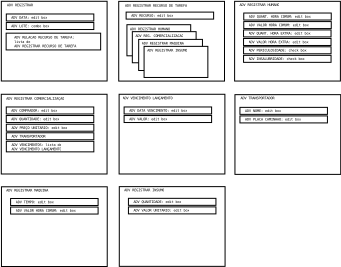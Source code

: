 <?xml version="1.0"?>
<diagram xmlns:dia="http://www.lysator.liu.se/~alla/dia/">
  <diagramdata>
    <attribute name="background">
      <color val="#ffffff"/>
    </attribute>
    <attribute name="paper">
      <composite type="paper">
        <attribute name="name">
          <string>#A4#</string>
        </attribute>
        <attribute name="tmargin">
          <real val="2"/>
        </attribute>
        <attribute name="bmargin">
          <real val="2"/>
        </attribute>
        <attribute name="lmargin">
          <real val="2"/>
        </attribute>
        <attribute name="rmargin">
          <real val="2"/>
        </attribute>
        <attribute name="is_portrait">
          <boolean val="true"/>
        </attribute>
        <attribute name="scaling">
          <real val="0.272"/>
        </attribute>
        <attribute name="fitto">
          <boolean val="true"/>
        </attribute>
        <attribute name="fitwidth">
          <int val="1"/>
        </attribute>
        <attribute name="fitheight">
          <int val="1"/>
        </attribute>
      </composite>
    </attribute>
    <attribute name="grid">
      <composite type="grid">
        <attribute name="width_x">
          <real val="1"/>
        </attribute>
        <attribute name="width_y">
          <real val="1"/>
        </attribute>
        <attribute name="visible_x">
          <int val="1"/>
        </attribute>
        <attribute name="visible_y">
          <int val="1"/>
        </attribute>
      </composite>
    </attribute>
    <attribute name="guides">
      <composite type="guides">
        <attribute name="hguides"/>
        <attribute name="vguides"/>
      </composite>
    </attribute>
  </diagramdata>
  <layer name="Background" visible="true">
    <group>
      <object type="Standard - Box" version="0" id="O0">
        <attribute name="obj_pos">
          <point val="49.279,-11.634"/>
        </attribute>
        <attribute name="obj_bb">
          <rectangle val="49.229,-11.684;68.757,3.059"/>
        </attribute>
        <attribute name="elem_corner">
          <point val="49.279,-11.634"/>
        </attribute>
        <attribute name="elem_width">
          <real val="19.429"/>
        </attribute>
        <attribute name="elem_height">
          <real val="14.643"/>
        </attribute>
        <attribute name="show_background">
          <boolean val="true"/>
        </attribute>
      </object>
      <object type="Standard - Text" version="0" id="O1">
        <attribute name="obj_pos">
          <point val="50.172,-10.77"/>
        </attribute>
        <attribute name="obj_bb">
          <rectangle val="50.172,-11.364;60.068,-10.564"/>
        </attribute>
        <attribute name="text">
          <composite type="text">
            <attribute name="string">
              <string>#ADV REGISTRAR HUMANO#</string>
            </attribute>
            <attribute name="font">
              <font name="Courier"/>
            </attribute>
            <attribute name="height">
              <real val="0.8"/>
            </attribute>
            <attribute name="pos">
              <point val="50.172,-10.77"/>
            </attribute>
            <attribute name="color">
              <color val="#000000"/>
            </attribute>
            <attribute name="alignment">
              <enum val="0"/>
            </attribute>
          </composite>
        </attribute>
      </object>
      <object type="Standard - Box" version="0" id="O2">
        <attribute name="obj_pos">
          <point val="50.918,-6.381"/>
        </attribute>
        <attribute name="obj_bb">
          <rectangle val="50.868,-6.431;67.039,-5.045"/>
        </attribute>
        <attribute name="elem_corner">
          <point val="50.918,-6.381"/>
        </attribute>
        <attribute name="elem_width">
          <real val="16.071"/>
        </attribute>
        <attribute name="elem_height">
          <real val="1.286"/>
        </attribute>
        <attribute name="show_background">
          <boolean val="true"/>
        </attribute>
      </object>
      <object type="Standard - Text" version="0" id="O3">
        <attribute name="obj_pos">
          <point val="51.846,-5.523"/>
        </attribute>
        <attribute name="obj_bb">
          <rectangle val="51.846,-6.118;67.075,-5.318"/>
        </attribute>
        <attribute name="text">
          <composite type="text">
            <attribute name="string">
              <string>#ADV QUANT. HORA EXTRA: edit box#</string>
            </attribute>
            <attribute name="font">
              <font name="Courier"/>
            </attribute>
            <attribute name="height">
              <real val="0.8"/>
            </attribute>
            <attribute name="pos">
              <point val="51.846,-5.523"/>
            </attribute>
            <attribute name="color">
              <color val="#000000"/>
            </attribute>
            <attribute name="alignment">
              <enum val="0"/>
            </attribute>
          </composite>
        </attribute>
      </object>
      <object type="Standard - Box" version="0" id="O4">
        <attribute name="obj_pos">
          <point val="50.918,-4.809"/>
        </attribute>
        <attribute name="obj_bb">
          <rectangle val="50.868,-4.859;67.039,-3.473"/>
        </attribute>
        <attribute name="elem_corner">
          <point val="50.918,-4.809"/>
        </attribute>
        <attribute name="elem_width">
          <real val="16.071"/>
        </attribute>
        <attribute name="elem_height">
          <real val="1.286"/>
        </attribute>
        <attribute name="show_background">
          <boolean val="true"/>
        </attribute>
      </object>
      <object type="Standard - Text" version="0" id="O5">
        <attribute name="obj_pos">
          <point val="51.846,-3.952"/>
        </attribute>
        <attribute name="obj_bb">
          <rectangle val="51.846,-4.547;66.59,-3.747"/>
        </attribute>
        <attribute name="text">
          <composite type="text">
            <attribute name="string">
              <string>#ADV VALOR HORA EXTRA: edit box#</string>
            </attribute>
            <attribute name="font">
              <font name="Courier"/>
            </attribute>
            <attribute name="height">
              <real val="0.8"/>
            </attribute>
            <attribute name="pos">
              <point val="51.846,-3.952"/>
            </attribute>
            <attribute name="color">
              <color val="#000000"/>
            </attribute>
            <attribute name="alignment">
              <enum val="0"/>
            </attribute>
          </composite>
        </attribute>
      </object>
      <object type="Standard - Box" version="0" id="O6">
        <attribute name="obj_pos">
          <point val="50.958,-9.484"/>
        </attribute>
        <attribute name="obj_bb">
          <rectangle val="50.908,-9.534;67.08,-8.149"/>
        </attribute>
        <attribute name="elem_corner">
          <point val="50.958,-9.484"/>
        </attribute>
        <attribute name="elem_width">
          <real val="16.071"/>
        </attribute>
        <attribute name="elem_height">
          <real val="1.286"/>
        </attribute>
        <attribute name="show_background">
          <boolean val="true"/>
        </attribute>
      </object>
      <object type="Standard - Text" version="0" id="O7">
        <attribute name="obj_pos">
          <point val="51.887,-8.627"/>
        </attribute>
        <attribute name="obj_bb">
          <rectangle val="51.887,-9.222;67.116,-8.422"/>
        </attribute>
        <attribute name="text">
          <composite type="text">
            <attribute name="string">
              <string>#ADV QUANT. HORA COMUM: edit box#</string>
            </attribute>
            <attribute name="font">
              <font name="Courier"/>
            </attribute>
            <attribute name="height">
              <real val="0.8"/>
            </attribute>
            <attribute name="pos">
              <point val="51.887,-8.627"/>
            </attribute>
            <attribute name="color">
              <color val="#000000"/>
            </attribute>
            <attribute name="alignment">
              <enum val="0"/>
            </attribute>
          </composite>
        </attribute>
      </object>
      <object type="Standard - Box" version="0" id="O8">
        <attribute name="obj_pos">
          <point val="50.958,-7.913"/>
        </attribute>
        <attribute name="obj_bb">
          <rectangle val="50.908,-7.963;67.08,-6.577"/>
        </attribute>
        <attribute name="elem_corner">
          <point val="50.958,-7.913"/>
        </attribute>
        <attribute name="elem_width">
          <real val="16.071"/>
        </attribute>
        <attribute name="elem_height">
          <real val="1.286"/>
        </attribute>
        <attribute name="show_background">
          <boolean val="true"/>
        </attribute>
      </object>
      <object type="Standard - Text" version="0" id="O9">
        <attribute name="obj_pos">
          <point val="51.887,-7.056"/>
        </attribute>
        <attribute name="obj_bb">
          <rectangle val="51.887,-7.651;66.631,-6.851"/>
        </attribute>
        <attribute name="text">
          <composite type="text">
            <attribute name="string">
              <string>#ADV VALOR HORA COMUM: edit box#</string>
            </attribute>
            <attribute name="font">
              <font name="Courier"/>
            </attribute>
            <attribute name="height">
              <real val="0.8"/>
            </attribute>
            <attribute name="pos">
              <point val="51.887,-7.056"/>
            </attribute>
            <attribute name="color">
              <color val="#000000"/>
            </attribute>
            <attribute name="alignment">
              <enum val="0"/>
            </attribute>
          </composite>
        </attribute>
      </object>
      <object type="Standard - Box" version="0" id="O10">
        <attribute name="obj_pos">
          <point val="50.921,-3.284"/>
        </attribute>
        <attribute name="obj_bb">
          <rectangle val="50.871,-3.334;67.043,-1.948"/>
        </attribute>
        <attribute name="elem_corner">
          <point val="50.921,-3.284"/>
        </attribute>
        <attribute name="elem_width">
          <real val="16.071"/>
        </attribute>
        <attribute name="elem_height">
          <real val="1.286"/>
        </attribute>
        <attribute name="show_background">
          <boolean val="true"/>
        </attribute>
      </object>
      <object type="Standard - Text" version="0" id="O11">
        <attribute name="obj_pos">
          <point val="51.85,-2.427"/>
        </attribute>
        <attribute name="obj_bb">
          <rectangle val="51.85,-3.021;66.109,-2.221"/>
        </attribute>
        <attribute name="text">
          <composite type="text">
            <attribute name="string">
              <string>#ADV PERICULOSIDADE: check box#</string>
            </attribute>
            <attribute name="font">
              <font name="Courier"/>
            </attribute>
            <attribute name="height">
              <real val="0.8"/>
            </attribute>
            <attribute name="pos">
              <point val="51.85,-2.427"/>
            </attribute>
            <attribute name="color">
              <color val="#000000"/>
            </attribute>
            <attribute name="alignment">
              <enum val="0"/>
            </attribute>
          </composite>
        </attribute>
      </object>
      <object type="Standard - Box" version="0" id="O12">
        <attribute name="obj_pos">
          <point val="50.921,-1.712"/>
        </attribute>
        <attribute name="obj_bb">
          <rectangle val="50.871,-1.762;67.043,-0.377"/>
        </attribute>
        <attribute name="elem_corner">
          <point val="50.921,-1.712"/>
        </attribute>
        <attribute name="elem_width">
          <real val="16.071"/>
        </attribute>
        <attribute name="elem_height">
          <real val="1.286"/>
        </attribute>
        <attribute name="show_background">
          <boolean val="true"/>
        </attribute>
      </object>
      <object type="Standard - Text" version="0" id="O13">
        <attribute name="obj_pos">
          <point val="51.85,-0.855"/>
        </attribute>
        <attribute name="obj_bb">
          <rectangle val="51.85,-1.45;65.624,-0.65"/>
        </attribute>
        <attribute name="text">
          <composite type="text">
            <attribute name="string">
              <string>#ADV INSALUBRIDADE: check box#</string>
            </attribute>
            <attribute name="font">
              <font name="Courier"/>
            </attribute>
            <attribute name="height">
              <real val="0.8"/>
            </attribute>
            <attribute name="pos">
              <point val="51.85,-0.855"/>
            </attribute>
            <attribute name="color">
              <color val="#000000"/>
            </attribute>
            <attribute name="alignment">
              <enum val="0"/>
            </attribute>
          </composite>
        </attribute>
      </object>
    </group>
    <group>
      <object type="Standard - Box" version="0" id="O14">
        <attribute name="obj_pos">
          <point val="6.429,-11.643"/>
        </attribute>
        <attribute name="obj_bb">
          <rectangle val="6.379,-11.693;25.907,3.05"/>
        </attribute>
        <attribute name="elem_corner">
          <point val="6.429,-11.643"/>
        </attribute>
        <attribute name="elem_width">
          <real val="19.429"/>
        </attribute>
        <attribute name="elem_height">
          <real val="14.643"/>
        </attribute>
        <attribute name="show_background">
          <boolean val="true"/>
        </attribute>
      </object>
      <object type="Standard - Text" version="0" id="O15">
        <attribute name="obj_pos">
          <point val="9.857,-10.714"/>
        </attribute>
        <attribute name="obj_bb">
          <rectangle val="6.606,-11.309;13.108,-10.509"/>
        </attribute>
        <attribute name="text">
          <composite type="text">
            <attribute name="string">
              <string>#ADV REGISTRAR#</string>
            </attribute>
            <attribute name="font">
              <font name="Courier"/>
            </attribute>
            <attribute name="height">
              <real val="0.8"/>
            </attribute>
            <attribute name="pos">
              <point val="9.857,-10.714"/>
            </attribute>
            <attribute name="color">
              <color val="#000000"/>
            </attribute>
            <attribute name="alignment">
              <enum val="1"/>
            </attribute>
          </composite>
        </attribute>
      </object>
      <object type="Standard - Box" version="0" id="O16">
        <attribute name="obj_pos">
          <point val="7.316,-5.786"/>
        </attribute>
        <attribute name="obj_bb">
          <rectangle val="7.266,-5.836;24.724,-2.655"/>
        </attribute>
        <attribute name="elem_corner">
          <point val="7.316,-5.786"/>
        </attribute>
        <attribute name="elem_width">
          <real val="17.357"/>
        </attribute>
        <attribute name="elem_height">
          <real val="3.081"/>
        </attribute>
        <attribute name="show_background">
          <boolean val="true"/>
        </attribute>
      </object>
      <object type="Standard - Text" version="0" id="O17">
        <attribute name="obj_pos">
          <point val="8.816,-4.786"/>
        </attribute>
        <attribute name="obj_bb">
          <rectangle val="8.816,-5.38;24.045,-2.98"/>
        </attribute>
        <attribute name="text">
          <composite type="text">
            <attribute name="string">
              <string>#ADV RELACAO RECURSO DE TAREFA:
lista de
ADV REGISTRAR RECURSO DE TAREFA#</string>
            </attribute>
            <attribute name="font">
              <font name="Courier"/>
            </attribute>
            <attribute name="height">
              <real val="0.8"/>
            </attribute>
            <attribute name="pos">
              <point val="8.816,-4.786"/>
            </attribute>
            <attribute name="color">
              <color val="#000000"/>
            </attribute>
            <attribute name="alignment">
              <enum val="0"/>
            </attribute>
          </composite>
        </attribute>
      </object>
      <object type="Standard - Box" version="0" id="O18">
        <attribute name="obj_pos">
          <point val="7.346,-9.309"/>
        </attribute>
        <attribute name="obj_bb">
          <rectangle val="7.296,-9.359;23.468,-7.973"/>
        </attribute>
        <attribute name="elem_corner">
          <point val="7.346,-9.309"/>
        </attribute>
        <attribute name="elem_width">
          <real val="16.071"/>
        </attribute>
        <attribute name="elem_height">
          <real val="1.286"/>
        </attribute>
        <attribute name="show_background">
          <boolean val="true"/>
        </attribute>
      </object>
      <object type="Standard - Text" version="0" id="O19">
        <attribute name="obj_pos">
          <point val="8.275,-8.452"/>
        </attribute>
        <attribute name="obj_bb">
          <rectangle val="8.275,-9.047;17.201,-8.247"/>
        </attribute>
        <attribute name="text">
          <composite type="text">
            <attribute name="string">
              <string>#ADV DATA: edit box#</string>
            </attribute>
            <attribute name="font">
              <font name="Courier"/>
            </attribute>
            <attribute name="height">
              <real val="0.8"/>
            </attribute>
            <attribute name="pos">
              <point val="8.275,-8.452"/>
            </attribute>
            <attribute name="color">
              <color val="#000000"/>
            </attribute>
            <attribute name="alignment">
              <enum val="0"/>
            </attribute>
          </composite>
        </attribute>
      </object>
      <object type="Standard - Box" version="0" id="O20">
        <attribute name="obj_pos">
          <point val="7.346,-7.738"/>
        </attribute>
        <attribute name="obj_bb">
          <rectangle val="7.296,-7.788;23.468,-6.402"/>
        </attribute>
        <attribute name="elem_corner">
          <point val="7.346,-7.738"/>
        </attribute>
        <attribute name="elem_width">
          <real val="16.071"/>
        </attribute>
        <attribute name="elem_height">
          <real val="1.286"/>
        </attribute>
        <attribute name="show_background">
          <boolean val="true"/>
        </attribute>
      </object>
      <object type="Standard - Text" version="0" id="O21">
        <attribute name="obj_pos">
          <point val="8.275,-6.881"/>
        </attribute>
        <attribute name="obj_bb">
          <rectangle val="8.275,-7.475;17.686,-6.675"/>
        </attribute>
        <attribute name="text">
          <composite type="text">
            <attribute name="string">
              <string>#ADV LOTE: combo box#</string>
            </attribute>
            <attribute name="font">
              <font name="Courier"/>
            </attribute>
            <attribute name="height">
              <real val="0.8"/>
            </attribute>
            <attribute name="pos">
              <point val="8.275,-6.881"/>
            </attribute>
            <attribute name="color">
              <color val="#000000"/>
            </attribute>
            <attribute name="alignment">
              <enum val="0"/>
            </attribute>
          </composite>
        </attribute>
      </object>
    </group>
    <group>
      <object type="Standard - Box" version="0" id="O22">
        <attribute name="obj_pos">
          <point val="27.993,-11.627"/>
        </attribute>
        <attribute name="obj_bb">
          <rectangle val="27.943,-11.677;47.471,3.066"/>
        </attribute>
        <attribute name="elem_corner">
          <point val="27.993,-11.627"/>
        </attribute>
        <attribute name="elem_width">
          <real val="19.429"/>
        </attribute>
        <attribute name="elem_height">
          <real val="14.643"/>
        </attribute>
        <attribute name="show_background">
          <boolean val="true"/>
        </attribute>
      </object>
      <object type="Standard - Text" version="0" id="O23">
        <attribute name="obj_pos">
          <point val="29.136,-10.627"/>
        </attribute>
        <attribute name="obj_bb">
          <rectangle val="29.136,-11.222;44.364,-10.422"/>
        </attribute>
        <attribute name="text">
          <composite type="text">
            <attribute name="string">
              <string>#ADV REGISTRAR RECURSO DE TAREFA#</string>
            </attribute>
            <attribute name="font">
              <font name="Courier"/>
            </attribute>
            <attribute name="height">
              <real val="0.8"/>
            </attribute>
            <attribute name="pos">
              <point val="29.136,-10.627"/>
            </attribute>
            <attribute name="color">
              <color val="#000000"/>
            </attribute>
            <attribute name="alignment">
              <enum val="0"/>
            </attribute>
          </composite>
        </attribute>
      </object>
      <object type="Standard - Box" version="0" id="O24">
        <attribute name="obj_pos">
          <point val="29.353,-9.654"/>
        </attribute>
        <attribute name="obj_bb">
          <rectangle val="29.303,-9.704;45.474,-8.318"/>
        </attribute>
        <attribute name="elem_corner">
          <point val="29.353,-9.654"/>
        </attribute>
        <attribute name="elem_width">
          <real val="16.071"/>
        </attribute>
        <attribute name="elem_height">
          <real val="1.286"/>
        </attribute>
        <attribute name="show_background">
          <boolean val="true"/>
        </attribute>
      </object>
      <object type="Standard - Text" version="0" id="O25">
        <attribute name="obj_pos">
          <point val="30.281,-8.797"/>
        </attribute>
        <attribute name="obj_bb">
          <rectangle val="30.281,-9.392;40.662,-8.592"/>
        </attribute>
        <attribute name="text">
          <composite type="text">
            <attribute name="string">
              <string>#ADV RECURSO: edit box#</string>
            </attribute>
            <attribute name="font">
              <font name="Courier"/>
            </attribute>
            <attribute name="height">
              <real val="0.8"/>
            </attribute>
            <attribute name="pos">
              <point val="30.281,-8.797"/>
            </attribute>
            <attribute name="color">
              <color val="#000000"/>
            </attribute>
            <attribute name="alignment">
              <enum val="0"/>
            </attribute>
          </composite>
        </attribute>
      </object>
      <object type="Standard - Box" version="0" id="O26">
        <attribute name="obj_pos">
          <point val="29.5,-7.341"/>
        </attribute>
        <attribute name="obj_bb">
          <rectangle val="29.45,-7.391;41.264,-1.577"/>
        </attribute>
        <attribute name="elem_corner">
          <point val="29.5,-7.341"/>
        </attribute>
        <attribute name="elem_width">
          <real val="11.714"/>
        </attribute>
        <attribute name="elem_height">
          <real val="5.714"/>
        </attribute>
        <attribute name="show_background">
          <boolean val="true"/>
        </attribute>
      </object>
      <object type="Standard - Text" version="0" id="O27">
        <attribute name="obj_pos">
          <point val="30.071,-6.341"/>
        </attribute>
        <attribute name="obj_bb">
          <rectangle val="30.071,-6.936;39.967,-6.136"/>
        </attribute>
        <attribute name="text">
          <composite type="text">
            <attribute name="string">
              <string>#ADV REGISTRAR HUMANO#</string>
            </attribute>
            <attribute name="font">
              <font name="Courier"/>
            </attribute>
            <attribute name="height">
              <real val="0.8"/>
            </attribute>
            <attribute name="pos">
              <point val="30.071,-6.341"/>
            </attribute>
            <attribute name="color">
              <color val="#000000"/>
            </attribute>
            <attribute name="alignment">
              <enum val="0"/>
            </attribute>
          </composite>
        </attribute>
      </object>
      <object type="Standard - Box" version="0" id="O28">
        <attribute name="obj_pos">
          <point val="30.493,-6.062"/>
        </attribute>
        <attribute name="obj_bb">
          <rectangle val="30.443,-6.112;42.257,-0.298"/>
        </attribute>
        <attribute name="elem_corner">
          <point val="30.493,-6.062"/>
        </attribute>
        <attribute name="elem_width">
          <real val="11.714"/>
        </attribute>
        <attribute name="elem_height">
          <real val="5.714"/>
        </attribute>
        <attribute name="show_background">
          <boolean val="true"/>
        </attribute>
      </object>
      <object type="Standard - Text" version="0" id="O29">
        <attribute name="obj_pos">
          <point val="31.064,-5.062"/>
        </attribute>
        <attribute name="obj_bb">
          <rectangle val="31.064,-5.657;42.9,-4.857"/>
        </attribute>
        <attribute name="text">
          <composite type="text">
            <attribute name="string">
              <string>#ADV REG. COMERCIALIZACAO#</string>
            </attribute>
            <attribute name="font">
              <font name="Courier"/>
            </attribute>
            <attribute name="height">
              <real val="0.8"/>
            </attribute>
            <attribute name="pos">
              <point val="31.064,-5.062"/>
            </attribute>
            <attribute name="color">
              <color val="#000000"/>
            </attribute>
            <attribute name="alignment">
              <enum val="0"/>
            </attribute>
          </composite>
        </attribute>
      </object>
      <object type="Standard - Box" version="0" id="O30">
        <attribute name="obj_pos">
          <point val="31.657,-4.641"/>
        </attribute>
        <attribute name="obj_bb">
          <rectangle val="31.607,-4.691;43.422,1.123"/>
        </attribute>
        <attribute name="elem_corner">
          <point val="31.657,-4.641"/>
        </attribute>
        <attribute name="elem_width">
          <real val="11.714"/>
        </attribute>
        <attribute name="elem_height">
          <real val="5.714"/>
        </attribute>
        <attribute name="show_background">
          <boolean val="true"/>
        </attribute>
      </object>
      <object type="Standard - Text" version="0" id="O31">
        <attribute name="obj_pos">
          <point val="32.229,-3.712"/>
        </attribute>
        <attribute name="obj_bb">
          <rectangle val="32.229,-4.307;42.609,-3.507"/>
        </attribute>
        <attribute name="text">
          <composite type="text">
            <attribute name="string">
              <string>#ADV REGISTRAR MAQUINA#</string>
            </attribute>
            <attribute name="font">
              <font name="Courier"/>
            </attribute>
            <attribute name="height">
              <real val="0.8"/>
            </attribute>
            <attribute name="pos">
              <point val="32.229,-3.712"/>
            </attribute>
            <attribute name="color">
              <color val="#000000"/>
            </attribute>
            <attribute name="alignment">
              <enum val="0"/>
            </attribute>
          </composite>
        </attribute>
      </object>
      <object type="Standard - Box" version="0" id="O32">
        <attribute name="obj_pos">
          <point val="32.65,-3.362"/>
        </attribute>
        <attribute name="obj_bb">
          <rectangle val="32.6,-3.412;44.414,2.402"/>
        </attribute>
        <attribute name="elem_corner">
          <point val="32.65,-3.362"/>
        </attribute>
        <attribute name="elem_width">
          <real val="11.714"/>
        </attribute>
        <attribute name="elem_height">
          <real val="5.714"/>
        </attribute>
        <attribute name="show_background">
          <boolean val="true"/>
        </attribute>
      </object>
      <object type="Standard - Text" version="0" id="O33">
        <attribute name="obj_pos">
          <point val="33.221,-2.434"/>
        </attribute>
        <attribute name="obj_bb">
          <rectangle val="33.221,-3.029;43.117,-2.229"/>
        </attribute>
        <attribute name="text">
          <composite type="text">
            <attribute name="string">
              <string>#ADV REGISTRAR INSUMO#</string>
            </attribute>
            <attribute name="font">
              <font name="Courier"/>
            </attribute>
            <attribute name="height">
              <real val="0.8"/>
            </attribute>
            <attribute name="pos">
              <point val="33.221,-2.434"/>
            </attribute>
            <attribute name="color">
              <color val="#000000"/>
            </attribute>
            <attribute name="alignment">
              <enum val="0"/>
            </attribute>
          </composite>
        </attribute>
      </object>
    </group>
    <group>
      <object type="Standard - Box" version="0" id="O34">
        <attribute name="obj_pos">
          <point val="6.421,5.438"/>
        </attribute>
        <attribute name="obj_bb">
          <rectangle val="6.371,5.388;25.9,20.13"/>
        </attribute>
        <attribute name="elem_corner">
          <point val="6.421,5.438"/>
        </attribute>
        <attribute name="elem_width">
          <real val="19.429"/>
        </attribute>
        <attribute name="elem_height">
          <real val="14.643"/>
        </attribute>
        <attribute name="show_background">
          <boolean val="true"/>
        </attribute>
      </object>
      <object type="Standard - Text" version="0" id="O35">
        <attribute name="obj_pos">
          <point val="7.35,6.438"/>
        </attribute>
        <attribute name="obj_bb">
          <rectangle val="7.35,5.843;21.609,6.643"/>
        </attribute>
        <attribute name="text">
          <composite type="text">
            <attribute name="string">
              <string>#ADV REGISTRAR COMERCIALIZA&#199;AO#</string>
            </attribute>
            <attribute name="font">
              <font name="Courier"/>
            </attribute>
            <attribute name="height">
              <real val="0.8"/>
            </attribute>
            <attribute name="pos">
              <point val="7.35,6.438"/>
            </attribute>
            <attribute name="color">
              <color val="#000000"/>
            </attribute>
            <attribute name="alignment">
              <enum val="0"/>
            </attribute>
          </composite>
        </attribute>
      </object>
      <object type="Standard - Box" version="0" id="O36">
        <attribute name="obj_pos">
          <point val="7.339,7.771"/>
        </attribute>
        <attribute name="obj_bb">
          <rectangle val="7.289,7.721;23.461,9.107"/>
        </attribute>
        <attribute name="elem_corner">
          <point val="7.339,7.771"/>
        </attribute>
        <attribute name="elem_width">
          <real val="16.071"/>
        </attribute>
        <attribute name="elem_height">
          <real val="1.286"/>
        </attribute>
        <attribute name="show_background">
          <boolean val="true"/>
        </attribute>
      </object>
      <object type="Standard - Text" version="0" id="O37">
        <attribute name="obj_pos">
          <point val="8.268,8.628"/>
        </attribute>
        <attribute name="obj_bb">
          <rectangle val="8.268,8.034;19.618,8.834"/>
        </attribute>
        <attribute name="text">
          <composite type="text">
            <attribute name="string">
              <string>#ADV COMPRADOR: edit box#</string>
            </attribute>
            <attribute name="font">
              <font name="Courier"/>
            </attribute>
            <attribute name="height">
              <real val="0.8"/>
            </attribute>
            <attribute name="pos">
              <point val="8.268,8.628"/>
            </attribute>
            <attribute name="color">
              <color val="#000000"/>
            </attribute>
            <attribute name="alignment">
              <enum val="0"/>
            </attribute>
          </composite>
        </attribute>
      </object>
      <object type="Standard - Box" version="0" id="O38">
        <attribute name="obj_pos">
          <point val="7.339,9.343"/>
        </attribute>
        <attribute name="obj_bb">
          <rectangle val="7.289,9.293;23.461,10.678"/>
        </attribute>
        <attribute name="elem_corner">
          <point val="7.339,9.343"/>
        </attribute>
        <attribute name="elem_width">
          <real val="16.071"/>
        </attribute>
        <attribute name="elem_height">
          <real val="1.286"/>
        </attribute>
        <attribute name="show_background">
          <boolean val="true"/>
        </attribute>
      </object>
      <object type="Standard - Text" version="0" id="O39">
        <attribute name="obj_pos">
          <point val="8.268,10.2"/>
        </attribute>
        <attribute name="obj_bb">
          <rectangle val="8.268,9.605;20.103,10.405"/>
        </attribute>
        <attribute name="text">
          <composite type="text">
            <attribute name="string">
              <string>#ADV QUANTIDADE: edit box#</string>
            </attribute>
            <attribute name="font">
              <font name="Courier"/>
            </attribute>
            <attribute name="height">
              <real val="0.8"/>
            </attribute>
            <attribute name="pos">
              <point val="8.268,10.2"/>
            </attribute>
            <attribute name="color">
              <color val="#000000"/>
            </attribute>
            <attribute name="alignment">
              <enum val="0"/>
            </attribute>
          </composite>
        </attribute>
      </object>
      <object type="Standard - Box" version="0" id="O40">
        <attribute name="obj_pos">
          <point val="7.35,10.938"/>
        </attribute>
        <attribute name="obj_bb">
          <rectangle val="7.3,10.887;23.471,12.273"/>
        </attribute>
        <attribute name="elem_corner">
          <point val="7.35,10.938"/>
        </attribute>
        <attribute name="elem_width">
          <real val="16.071"/>
        </attribute>
        <attribute name="elem_height">
          <real val="1.286"/>
        </attribute>
        <attribute name="show_background">
          <boolean val="true"/>
        </attribute>
      </object>
      <object type="Standard - Text" version="0" id="O41">
        <attribute name="obj_pos">
          <point val="8.279,11.795"/>
        </attribute>
        <attribute name="obj_bb">
          <rectangle val="8.279,11.2;22.053,12"/>
        </attribute>
        <attribute name="text">
          <composite type="text">
            <attribute name="string">
              <string>#ADV PRE&#199;O UNITARIO: edit box#</string>
            </attribute>
            <attribute name="font">
              <font name="Courier"/>
            </attribute>
            <attribute name="height">
              <real val="0.8"/>
            </attribute>
            <attribute name="pos">
              <point val="8.279,11.795"/>
            </attribute>
            <attribute name="color">
              <color val="#000000"/>
            </attribute>
            <attribute name="alignment">
              <enum val="0"/>
            </attribute>
          </composite>
        </attribute>
      </object>
      <object type="Standard - Box" version="0" id="O42">
        <attribute name="obj_pos">
          <point val="7.35,12.509"/>
        </attribute>
        <attribute name="obj_bb">
          <rectangle val="7.3,12.459;23.471,13.845"/>
        </attribute>
        <attribute name="elem_corner">
          <point val="7.35,12.509"/>
        </attribute>
        <attribute name="elem_width">
          <real val="16.071"/>
        </attribute>
        <attribute name="elem_height">
          <real val="1.286"/>
        </attribute>
        <attribute name="show_background">
          <boolean val="true"/>
        </attribute>
      </object>
      <object type="Standard - Text" version="0" id="O43">
        <attribute name="obj_pos">
          <point val="8.279,13.366"/>
        </attribute>
        <attribute name="obj_bb">
          <rectangle val="8.279,12.771;16.72,13.571"/>
        </attribute>
        <attribute name="text">
          <composite type="text">
            <attribute name="string">
              <string>#ADV TRANSPORTADOR#</string>
            </attribute>
            <attribute name="font">
              <font name="Courier"/>
            </attribute>
            <attribute name="height">
              <real val="0.8"/>
            </attribute>
            <attribute name="pos">
              <point val="8.279,13.366"/>
            </attribute>
            <attribute name="color">
              <color val="#000000"/>
            </attribute>
            <attribute name="alignment">
              <enum val="0"/>
            </attribute>
          </composite>
        </attribute>
      </object>
      <object type="Standard - Box" version="0" id="O44">
        <attribute name="obj_pos">
          <point val="7.35,14.08"/>
        </attribute>
        <attribute name="obj_bb">
          <rectangle val="7.3,14.03;23.471,16.066"/>
        </attribute>
        <attribute name="elem_corner">
          <point val="7.35,14.08"/>
        </attribute>
        <attribute name="elem_width">
          <real val="16.071"/>
        </attribute>
        <attribute name="elem_height">
          <real val="1.936"/>
        </attribute>
        <attribute name="show_background">
          <boolean val="true"/>
        </attribute>
      </object>
      <object type="Standard - Text" version="0" id="O45">
        <attribute name="obj_pos">
          <point val="8.279,14.938"/>
        </attribute>
        <attribute name="obj_bb">
          <rectangle val="8.279,14.343;20.599,15.943"/>
        </attribute>
        <attribute name="text">
          <composite type="text">
            <attribute name="string">
              <string>#ADV VENCIMENTOS: lista de
ADV VENCIMENTO LAN&#199;AMENTO#</string>
            </attribute>
            <attribute name="font">
              <font name="Courier"/>
            </attribute>
            <attribute name="height">
              <real val="0.8"/>
            </attribute>
            <attribute name="pos">
              <point val="8.279,14.938"/>
            </attribute>
            <attribute name="color">
              <color val="#000000"/>
            </attribute>
            <attribute name="alignment">
              <enum val="0"/>
            </attribute>
          </composite>
        </attribute>
      </object>
    </group>
    <group>
      <object type="Standard - Box" version="0" id="O46">
        <attribute name="obj_pos">
          <point val="28.064,5.438"/>
        </attribute>
        <attribute name="obj_bb">
          <rectangle val="28.014,5.388;47.543,20.13"/>
        </attribute>
        <attribute name="elem_corner">
          <point val="28.064,5.438"/>
        </attribute>
        <attribute name="elem_width">
          <real val="19.429"/>
        </attribute>
        <attribute name="elem_height">
          <real val="14.643"/>
        </attribute>
        <attribute name="show_background">
          <boolean val="true"/>
        </attribute>
      </object>
      <object type="Standard - Text" version="0" id="O47">
        <attribute name="obj_pos">
          <point val="28.707,6.366"/>
        </attribute>
        <attribute name="obj_bb">
          <rectangle val="28.707,5.771;41.027,6.571"/>
        </attribute>
        <attribute name="text">
          <composite type="text">
            <attribute name="string">
              <string>#ADV VENCIMENTO LAN&#199;AMENTO#</string>
            </attribute>
            <attribute name="font">
              <font name="Courier"/>
            </attribute>
            <attribute name="height">
              <real val="0.8"/>
            </attribute>
            <attribute name="pos">
              <point val="28.707,6.366"/>
            </attribute>
            <attribute name="color">
              <color val="#000000"/>
            </attribute>
            <attribute name="alignment">
              <enum val="0"/>
            </attribute>
          </composite>
        </attribute>
      </object>
      <object type="Standard - Box" version="0" id="O48">
        <attribute name="obj_pos">
          <point val="28.982,7.771"/>
        </attribute>
        <attribute name="obj_bb">
          <rectangle val="28.932,7.721;45.103,9.107"/>
        </attribute>
        <attribute name="elem_corner">
          <point val="28.982,7.771"/>
        </attribute>
        <attribute name="elem_width">
          <real val="16.071"/>
        </attribute>
        <attribute name="elem_height">
          <real val="1.286"/>
        </attribute>
        <attribute name="show_background">
          <boolean val="true"/>
        </attribute>
      </object>
      <object type="Standard - Text" version="0" id="O49">
        <attribute name="obj_pos">
          <point val="29.911,8.628"/>
        </attribute>
        <attribute name="obj_bb">
          <rectangle val="29.911,8.034;44.17,8.834"/>
        </attribute>
        <attribute name="text">
          <composite type="text">
            <attribute name="string">
              <string>#ADV DATA VENCIMENTO: edit box#</string>
            </attribute>
            <attribute name="font">
              <font name="Courier"/>
            </attribute>
            <attribute name="height">
              <real val="0.8"/>
            </attribute>
            <attribute name="pos">
              <point val="29.911,8.628"/>
            </attribute>
            <attribute name="color">
              <color val="#000000"/>
            </attribute>
            <attribute name="alignment">
              <enum val="0"/>
            </attribute>
          </composite>
        </attribute>
      </object>
      <object type="Standard - Box" version="0" id="O50">
        <attribute name="obj_pos">
          <point val="28.982,9.343"/>
        </attribute>
        <attribute name="obj_bb">
          <rectangle val="28.932,9.293;45.103,10.678"/>
        </attribute>
        <attribute name="elem_corner">
          <point val="28.982,9.343"/>
        </attribute>
        <attribute name="elem_width">
          <real val="16.071"/>
        </attribute>
        <attribute name="elem_height">
          <real val="1.286"/>
        </attribute>
        <attribute name="show_background">
          <boolean val="true"/>
        </attribute>
      </object>
      <object type="Standard - Text" version="0" id="O51">
        <attribute name="obj_pos">
          <point val="29.911,10.2"/>
        </attribute>
        <attribute name="obj_bb">
          <rectangle val="29.911,9.605;39.322,10.405"/>
        </attribute>
        <attribute name="text">
          <composite type="text">
            <attribute name="string">
              <string>#ADV VALOR: edit box#</string>
            </attribute>
            <attribute name="font">
              <font name="Courier"/>
            </attribute>
            <attribute name="height">
              <real val="0.8"/>
            </attribute>
            <attribute name="pos">
              <point val="29.911,10.2"/>
            </attribute>
            <attribute name="color">
              <color val="#000000"/>
            </attribute>
            <attribute name="alignment">
              <enum val="0"/>
            </attribute>
          </composite>
        </attribute>
      </object>
    </group>
    <group>
      <object type="Standard - Box" version="0" id="O52">
        <attribute name="obj_pos">
          <point val="49.34,5.509"/>
        </attribute>
        <attribute name="obj_bb">
          <rectangle val="49.29,5.459;68.818,20.202"/>
        </attribute>
        <attribute name="elem_corner">
          <point val="49.34,5.509"/>
        </attribute>
        <attribute name="elem_width">
          <real val="19.429"/>
        </attribute>
        <attribute name="elem_height">
          <real val="14.643"/>
        </attribute>
        <attribute name="show_background">
          <boolean val="true"/>
        </attribute>
      </object>
      <object type="Standard - Text" version="0" id="O53">
        <attribute name="obj_pos">
          <point val="50.34,6.366"/>
        </attribute>
        <attribute name="obj_bb">
          <rectangle val="50.34,5.771;58.781,6.571"/>
        </attribute>
        <attribute name="text">
          <composite type="text">
            <attribute name="string">
              <string>#ADV TRANSPORTADOR#</string>
            </attribute>
            <attribute name="font">
              <font name="Courier"/>
            </attribute>
            <attribute name="height">
              <real val="0.8"/>
            </attribute>
            <attribute name="pos">
              <point val="50.34,6.366"/>
            </attribute>
            <attribute name="color">
              <color val="#000000"/>
            </attribute>
            <attribute name="alignment">
              <enum val="0"/>
            </attribute>
          </composite>
        </attribute>
      </object>
      <object type="Standard - Box" version="0" id="O54">
        <attribute name="obj_pos">
          <point val="50.257,7.843"/>
        </attribute>
        <attribute name="obj_bb">
          <rectangle val="50.207,7.793;66.379,9.178"/>
        </attribute>
        <attribute name="elem_corner">
          <point val="50.257,7.843"/>
        </attribute>
        <attribute name="elem_width">
          <real val="16.071"/>
        </attribute>
        <attribute name="elem_height">
          <real val="1.286"/>
        </attribute>
        <attribute name="show_background">
          <boolean val="true"/>
        </attribute>
      </object>
      <object type="Standard - Text" version="0" id="O55">
        <attribute name="obj_pos">
          <point val="51.186,8.7"/>
        </attribute>
        <attribute name="obj_bb">
          <rectangle val="51.186,8.105;60.112,8.905"/>
        </attribute>
        <attribute name="text">
          <composite type="text">
            <attribute name="string">
              <string>#ADV NOME: edit box#</string>
            </attribute>
            <attribute name="font">
              <font name="Courier"/>
            </attribute>
            <attribute name="height">
              <real val="0.8"/>
            </attribute>
            <attribute name="pos">
              <point val="51.186,8.7"/>
            </attribute>
            <attribute name="color">
              <color val="#000000"/>
            </attribute>
            <attribute name="alignment">
              <enum val="0"/>
            </attribute>
          </composite>
        </attribute>
      </object>
      <object type="Standard - Box" version="0" id="O56">
        <attribute name="obj_pos">
          <point val="50.257,9.414"/>
        </attribute>
        <attribute name="obj_bb">
          <rectangle val="50.207,9.364;66.379,10.75"/>
        </attribute>
        <attribute name="elem_corner">
          <point val="50.257,9.414"/>
        </attribute>
        <attribute name="elem_width">
          <real val="16.071"/>
        </attribute>
        <attribute name="elem_height">
          <real val="1.286"/>
        </attribute>
        <attribute name="show_background">
          <boolean val="true"/>
        </attribute>
      </object>
      <object type="Standard - Text" version="0" id="O57">
        <attribute name="obj_pos">
          <point val="51.186,10.271"/>
        </attribute>
        <attribute name="obj_bb">
          <rectangle val="51.186,9.677;64.96,10.477"/>
        </attribute>
        <attribute name="text">
          <composite type="text">
            <attribute name="string">
              <string>#ADV PLACA CAMINHAO: edit box#</string>
            </attribute>
            <attribute name="font">
              <font name="Courier"/>
            </attribute>
            <attribute name="height">
              <real val="0.8"/>
            </attribute>
            <attribute name="pos">
              <point val="51.186,10.271"/>
            </attribute>
            <attribute name="color">
              <color val="#000000"/>
            </attribute>
            <attribute name="alignment">
              <enum val="0"/>
            </attribute>
          </composite>
        </attribute>
      </object>
    </group>
    <group>
      <object type="Standard - Box" version="0" id="O58">
        <attribute name="obj_pos">
          <point val="6.454,22.43"/>
        </attribute>
        <attribute name="obj_bb">
          <rectangle val="6.404,22.38;25.933,37.123"/>
        </attribute>
        <attribute name="elem_corner">
          <point val="6.454,22.43"/>
        </attribute>
        <attribute name="elem_width">
          <real val="19.429"/>
        </attribute>
        <attribute name="elem_height">
          <real val="14.643"/>
        </attribute>
        <attribute name="show_background">
          <boolean val="true"/>
        </attribute>
      </object>
      <object type="Standard - Text" version="0" id="O59">
        <attribute name="obj_pos">
          <point val="7.347,23.295"/>
        </attribute>
        <attribute name="obj_bb">
          <rectangle val="7.347,22.7;17.728,23.5"/>
        </attribute>
        <attribute name="text">
          <composite type="text">
            <attribute name="string">
              <string>#ADV REGISTRAR MAQUINA#</string>
            </attribute>
            <attribute name="font">
              <font name="Courier"/>
            </attribute>
            <attribute name="height">
              <real val="0.8"/>
            </attribute>
            <attribute name="pos">
              <point val="7.347,23.295"/>
            </attribute>
            <attribute name="color">
              <color val="#000000"/>
            </attribute>
            <attribute name="alignment">
              <enum val="0"/>
            </attribute>
          </composite>
        </attribute>
      </object>
      <object type="Standard - Box" version="0" id="O60">
        <attribute name="obj_pos">
          <point val="8.134,24.58"/>
        </attribute>
        <attribute name="obj_bb">
          <rectangle val="8.084,24.53;24.255,25.916"/>
        </attribute>
        <attribute name="elem_corner">
          <point val="8.134,24.58"/>
        </attribute>
        <attribute name="elem_width">
          <real val="16.071"/>
        </attribute>
        <attribute name="elem_height">
          <real val="1.286"/>
        </attribute>
        <attribute name="show_background">
          <boolean val="true"/>
        </attribute>
      </object>
      <object type="Standard - Text" version="0" id="O61">
        <attribute name="obj_pos">
          <point val="9.062,25.437"/>
        </attribute>
        <attribute name="obj_bb">
          <rectangle val="9.062,24.842;18.474,25.642"/>
        </attribute>
        <attribute name="text">
          <composite type="text">
            <attribute name="string">
              <string>#ADV TEMPO: edit box#</string>
            </attribute>
            <attribute name="font">
              <font name="Courier"/>
            </attribute>
            <attribute name="height">
              <real val="0.8"/>
            </attribute>
            <attribute name="pos">
              <point val="9.062,25.437"/>
            </attribute>
            <attribute name="color">
              <color val="#000000"/>
            </attribute>
            <attribute name="alignment">
              <enum val="0"/>
            </attribute>
          </composite>
        </attribute>
      </object>
      <object type="Standard - Box" version="0" id="O62">
        <attribute name="obj_pos">
          <point val="8.134,26.151"/>
        </attribute>
        <attribute name="obj_bb">
          <rectangle val="8.084,26.101;24.255,27.487"/>
        </attribute>
        <attribute name="elem_corner">
          <point val="8.134,26.151"/>
        </attribute>
        <attribute name="elem_width">
          <real val="16.071"/>
        </attribute>
        <attribute name="elem_height">
          <real val="1.286"/>
        </attribute>
        <attribute name="show_background">
          <boolean val="true"/>
        </attribute>
      </object>
      <object type="Standard - Text" version="0" id="O63">
        <attribute name="obj_pos">
          <point val="9.062,27.008"/>
        </attribute>
        <attribute name="obj_bb">
          <rectangle val="9.062,26.414;23.806,27.214"/>
        </attribute>
        <attribute name="text">
          <composite type="text">
            <attribute name="string">
              <string>#ADV VALOR HORA COMUM: edit box#</string>
            </attribute>
            <attribute name="font">
              <font name="Courier"/>
            </attribute>
            <attribute name="height">
              <real val="0.8"/>
            </attribute>
            <attribute name="pos">
              <point val="9.062,27.008"/>
            </attribute>
            <attribute name="color">
              <color val="#000000"/>
            </attribute>
            <attribute name="alignment">
              <enum val="0"/>
            </attribute>
          </composite>
        </attribute>
      </object>
    </group>
    <group>
      <object type="Standard - Box" version="0" id="O64">
        <attribute name="obj_pos">
          <point val="28.097,22.402"/>
        </attribute>
        <attribute name="obj_bb">
          <rectangle val="28.047,22.352;47.575,37.095"/>
        </attribute>
        <attribute name="elem_corner">
          <point val="28.097,22.402"/>
        </attribute>
        <attribute name="elem_width">
          <real val="19.429"/>
        </attribute>
        <attribute name="elem_height">
          <real val="14.643"/>
        </attribute>
        <attribute name="show_background">
          <boolean val="true"/>
        </attribute>
      </object>
      <object type="Standard - Text" version="0" id="O65">
        <attribute name="obj_pos">
          <point val="28.99,23.266"/>
        </attribute>
        <attribute name="obj_bb">
          <rectangle val="28.99,22.671;38.886,23.471"/>
        </attribute>
        <attribute name="text">
          <composite type="text">
            <attribute name="string">
              <string>#ADV REGISTRAR INSUMO#</string>
            </attribute>
            <attribute name="font">
              <font name="Courier"/>
            </attribute>
            <attribute name="height">
              <real val="0.8"/>
            </attribute>
            <attribute name="pos">
              <point val="28.99,23.266"/>
            </attribute>
            <attribute name="color">
              <color val="#000000"/>
            </attribute>
            <attribute name="alignment">
              <enum val="0"/>
            </attribute>
          </composite>
        </attribute>
      </object>
      <object type="Standard - Box" version="0" id="O66">
        <attribute name="obj_pos">
          <point val="29.777,24.551"/>
        </attribute>
        <attribute name="obj_bb">
          <rectangle val="29.727,24.501;45.898,25.887"/>
        </attribute>
        <attribute name="elem_corner">
          <point val="29.777,24.551"/>
        </attribute>
        <attribute name="elem_width">
          <real val="16.071"/>
        </attribute>
        <attribute name="elem_height">
          <real val="1.286"/>
        </attribute>
        <attribute name="show_background">
          <boolean val="true"/>
        </attribute>
      </object>
      <object type="Standard - Text" version="0" id="O67">
        <attribute name="obj_pos">
          <point val="30.705,25.408"/>
        </attribute>
        <attribute name="obj_bb">
          <rectangle val="30.705,24.814;42.54,25.614"/>
        </attribute>
        <attribute name="text">
          <composite type="text">
            <attribute name="string">
              <string>#ADV QUANTIDADE: edit box#</string>
            </attribute>
            <attribute name="font">
              <font name="Courier"/>
            </attribute>
            <attribute name="height">
              <real val="0.8"/>
            </attribute>
            <attribute name="pos">
              <point val="30.705,25.408"/>
            </attribute>
            <attribute name="color">
              <color val="#000000"/>
            </attribute>
            <attribute name="alignment">
              <enum val="0"/>
            </attribute>
          </composite>
        </attribute>
      </object>
      <object type="Standard - Box" version="0" id="O68">
        <attribute name="obj_pos">
          <point val="29.777,26.123"/>
        </attribute>
        <attribute name="obj_bb">
          <rectangle val="29.727,26.073;45.898,27.458"/>
        </attribute>
        <attribute name="elem_corner">
          <point val="29.777,26.123"/>
        </attribute>
        <attribute name="elem_width">
          <real val="16.071"/>
        </attribute>
        <attribute name="elem_height">
          <real val="1.286"/>
        </attribute>
        <attribute name="show_background">
          <boolean val="true"/>
        </attribute>
      </object>
      <object type="Standard - Text" version="0" id="O69">
        <attribute name="obj_pos">
          <point val="30.705,26.98"/>
        </attribute>
        <attribute name="obj_bb">
          <rectangle val="30.705,26.385;44.48,27.185"/>
        </attribute>
        <attribute name="text">
          <composite type="text">
            <attribute name="string">
              <string>#ADV VALOR UNITARIO: edit box#</string>
            </attribute>
            <attribute name="font">
              <font name="Courier"/>
            </attribute>
            <attribute name="height">
              <real val="0.8"/>
            </attribute>
            <attribute name="pos">
              <point val="30.705,26.98"/>
            </attribute>
            <attribute name="color">
              <color val="#000000"/>
            </attribute>
            <attribute name="alignment">
              <enum val="0"/>
            </attribute>
          </composite>
        </attribute>
      </object>
    </group>
  </layer>
</diagram>

